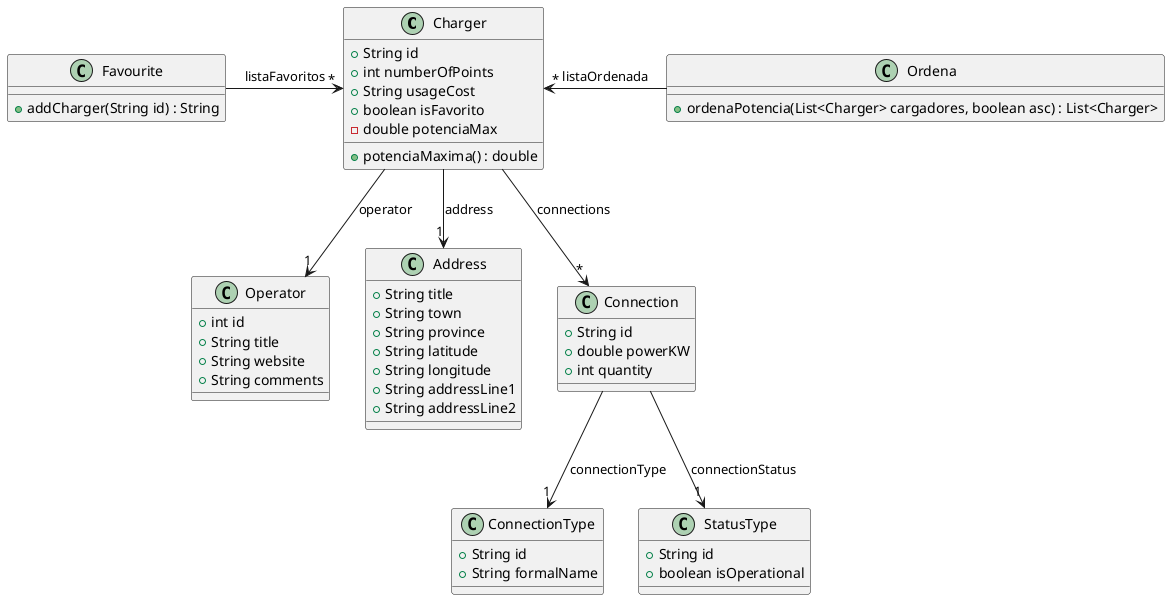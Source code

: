@startuml dominio

class Charger {
    + String id
    + int numberOfPoints
    + String usageCost
    + boolean isFavorito
    - double potenciaMax
    + potenciaMaxima() : double
}

class Operator {
    + int id
    + String title
    + String website
    + String comments
}

class Address {
    + String title
    + String town
    + String province
    + String latitude
    + String longitude
    + String addressLine1
    + String addressLine2
}

class Favourite {
    + addCharger(String id) : String
}

class Connection {
    + String id
    + double powerKW
    + int quantity
}

class ConnectionType {
    + String id
    + String formalName
}

class StatusType {
    + String id
    + boolean isOperational
}

class Ordena {
    +ordenaPotencia(List<Charger> cargadores, boolean asc) : List<Charger>
}

Charger -down-> "1" Address : address
Charger -down-> "1" Operator : operator
Charger -down-> "*" Connection : connections

Favourite -right-> "*" Charger: listaFavoritos

Ordena -left-> "*" Charger: listaOrdenada

Connection -down-> "1" ConnectionType : connectionType
Connection -down-> "1" StatusType : connectionStatus

@enduml
